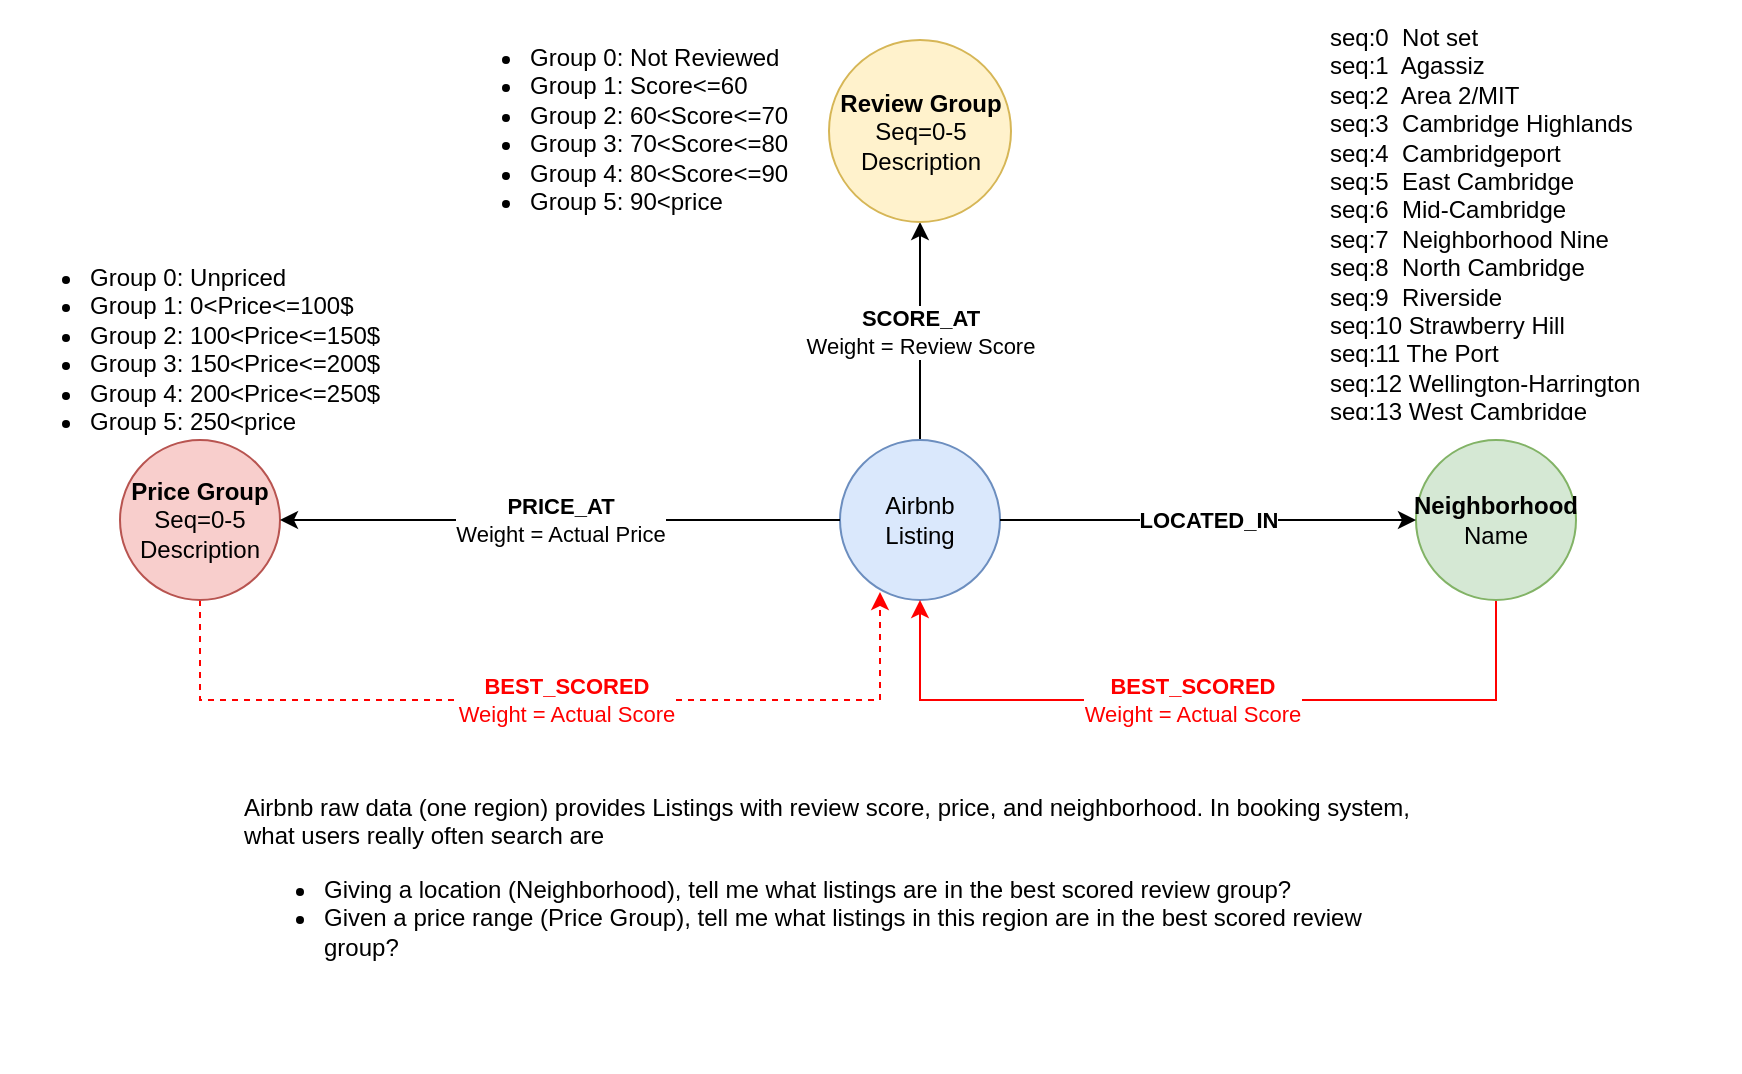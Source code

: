 <mxfile version="14.9.2" type="device" pages="2"><diagram id="QyDciJwfY77GaRU6MdRh" name="Model"><mxGraphModel dx="879" dy="1112" grid="1" gridSize="10" guides="1" tooltips="1" connect="1" arrows="1" fold="1" page="1" pageScale="1" pageWidth="850" pageHeight="1100" math="0" shadow="0"><root><mxCell id="0"/><mxCell id="1" parent="0"/><mxCell id="ktaqQ57rMbT2VgFLtTTd-11" value="&lt;div&gt;&lt;b&gt;SCORE_AT&lt;/b&gt;&lt;/div&gt;&lt;div&gt;Weight = Review Score&lt;br&gt;&lt;/div&gt;" style="edgeStyle=orthogonalEdgeStyle;rounded=0;orthogonalLoop=1;jettySize=auto;html=1;exitX=0.5;exitY=0;exitDx=0;exitDy=0;entryX=0.5;entryY=1;entryDx=0;entryDy=0;" parent="1" source="ktaqQ57rMbT2VgFLtTTd-1" target="ktaqQ57rMbT2VgFLtTTd-7" edge="1"><mxGeometry relative="1" as="geometry"/></mxCell><mxCell id="ktaqQ57rMbT2VgFLtTTd-1" value="Airbnb&lt;br&gt;Listing" style="ellipse;whiteSpace=wrap;html=1;aspect=fixed;fillColor=#dae8fc;strokeColor=#6c8ebf;" parent="1" vertex="1"><mxGeometry x="450" y="250" width="80" height="80" as="geometry"/></mxCell><mxCell id="kXWH-wgIowqPPwCWKMaN-4" style="edgeStyle=orthogonalEdgeStyle;rounded=0;orthogonalLoop=1;jettySize=auto;html=1;exitX=0.5;exitY=1;exitDx=0;exitDy=0;startArrow=none;startFill=0;endArrow=classic;endFill=1;entryX=0.5;entryY=1;entryDx=0;entryDy=0;strokeColor=#FF0000;" parent="1" target="ktaqQ57rMbT2VgFLtTTd-1" edge="1"><mxGeometry relative="1" as="geometry"><Array as="points"><mxPoint x="778" y="380"/><mxPoint x="490" y="380"/></Array><mxPoint x="778" y="330" as="sourcePoint"/><mxPoint x="190" y="380" as="targetPoint"/></mxGeometry></mxCell><mxCell id="kXWH-wgIowqPPwCWKMaN-10" value="&lt;b&gt;BEST_SCORED&lt;/b&gt;&lt;br&gt;Weight = Actual Score" style="edgeLabel;html=1;align=center;verticalAlign=middle;resizable=0;points=[];fontColor=#FF0000;" parent="kXWH-wgIowqPPwCWKMaN-4" vertex="1" connectable="0"><mxGeometry x="-0.213" relative="1" as="geometry"><mxPoint x="-50" as="offset"/></mxGeometry></mxCell><mxCell id="ktaqQ57rMbT2VgFLtTTd-2" value="&lt;b&gt;Neighborhood&lt;/b&gt;&lt;br&gt;Name" style="ellipse;whiteSpace=wrap;html=1;aspect=fixed;fillColor=#d5e8d4;strokeColor=#82b366;" parent="1" vertex="1"><mxGeometry x="738" y="250" width="80" height="80" as="geometry"/></mxCell><mxCell id="kXWH-wgIowqPPwCWKMaN-2" style="edgeStyle=orthogonalEdgeStyle;rounded=0;orthogonalLoop=1;jettySize=auto;html=1;exitX=0.5;exitY=1;exitDx=0;exitDy=0;startArrow=none;startFill=0;endArrow=classic;endFill=1;strokeColor=#FF0000;dashed=1;" parent="1" source="ktaqQ57rMbT2VgFLtTTd-6" edge="1"><mxGeometry relative="1" as="geometry"><mxPoint x="470" y="326" as="targetPoint"/><Array as="points"><mxPoint x="130" y="380"/><mxPoint x="470" y="380"/><mxPoint x="470" y="326"/></Array></mxGeometry></mxCell><mxCell id="kXWH-wgIowqPPwCWKMaN-3" value="&lt;div&gt;&lt;b&gt;BEST_SCORED&lt;/b&gt;&lt;/div&gt;&lt;div&gt;Weight = Actual Score&lt;/div&gt;" style="edgeLabel;html=1;align=center;verticalAlign=middle;resizable=0;points=[];fontColor=#FF0000;" parent="kXWH-wgIowqPPwCWKMaN-2" vertex="1" connectable="0"><mxGeometry x="0.52" relative="1" as="geometry"><mxPoint x="-105" as="offset"/></mxGeometry></mxCell><mxCell id="ktaqQ57rMbT2VgFLtTTd-6" value="&lt;b&gt;Price&amp;nbsp;Group&lt;/b&gt;&lt;br&gt;Seq=0-5&lt;br&gt;Description" style="ellipse;whiteSpace=wrap;html=1;aspect=fixed;fillColor=#f8cecc;strokeColor=#b85450;" parent="1" vertex="1"><mxGeometry x="90" y="250" width="80" height="80" as="geometry"/></mxCell><mxCell id="ktaqQ57rMbT2VgFLtTTd-7" value="&lt;b&gt;Review Group&lt;/b&gt;&lt;br&gt;Seq=0-5&lt;br&gt;Description" style="ellipse;whiteSpace=wrap;html=1;aspect=fixed;fillColor=#fff2cc;strokeColor=#d6b656;" parent="1" vertex="1"><mxGeometry x="444.5" y="50" width="91" height="91" as="geometry"/></mxCell><mxCell id="ktaqQ57rMbT2VgFLtTTd-8" value="&lt;div&gt;&lt;b&gt;PRICE_AT&lt;br&gt;&lt;/b&gt;&lt;/div&gt;Weight = Actual&amp;nbsp;Price" style="endArrow=classic;html=1;startArrow=none;startFill=0;endFill=1;" parent="1" source="ktaqQ57rMbT2VgFLtTTd-1" target="ktaqQ57rMbT2VgFLtTTd-6" edge="1"><mxGeometry width="50" height="50" relative="1" as="geometry"><mxPoint x="400" y="340" as="sourcePoint"/><mxPoint x="450" y="290" as="targetPoint"/></mxGeometry></mxCell><mxCell id="ktaqQ57rMbT2VgFLtTTd-10" value="&lt;p&gt;&lt;/p&gt;&lt;ul&gt;&lt;li&gt;Group 0: Unpriced&lt;/li&gt;&lt;li&gt;Group 1: 0&amp;lt;Price&amp;lt;=100$&lt;/li&gt;&lt;li&gt;Group 2: 100&amp;lt;Price&amp;lt;=150$&lt;/li&gt;&lt;li&gt;Group 3: 150&amp;lt;Price&amp;lt;=200$&lt;/li&gt;&lt;li&gt;Group 4: 200&amp;lt;Price&amp;lt;=250$&lt;/li&gt;&lt;li&gt;Group 5: 250&amp;lt;price&lt;/li&gt;&lt;/ul&gt;&lt;p&gt;&lt;/p&gt;" style="text;html=1;strokeColor=none;fillColor=none;spacing=5;spacingTop=-20;whiteSpace=wrap;overflow=hidden;rounded=0;" parent="1" vertex="1"><mxGeometry x="30" y="160" width="210" height="90" as="geometry"/></mxCell><mxCell id="ktaqQ57rMbT2VgFLtTTd-13" value="&lt;p&gt;&lt;/p&gt;&lt;ul&gt;&lt;li&gt;&lt;span&gt;Group 0: Not Reviewed&lt;/span&gt;&lt;/li&gt;&lt;li&gt;&lt;span&gt;Group 1: Score&amp;lt;=60&lt;/span&gt;&lt;/li&gt;&lt;li&gt;&lt;span&gt;Group 2: 60&amp;lt;Score&amp;lt;=70&lt;/span&gt;&lt;/li&gt;&lt;li&gt;&lt;span&gt;Group 3: 70&amp;lt;Score&amp;lt;=80&lt;/span&gt;&lt;/li&gt;&lt;li&gt;&lt;span&gt;Group 4: 80&amp;lt;Score&amp;lt;=90&lt;/span&gt;&lt;/li&gt;&lt;li&gt;&lt;span&gt;Group 5: 90&amp;lt;price&lt;/span&gt;&lt;/li&gt;&lt;/ul&gt;&lt;p&gt;&lt;/p&gt;" style="text;html=1;strokeColor=none;fillColor=none;spacing=5;spacingTop=-20;whiteSpace=wrap;overflow=hidden;rounded=0;" parent="1" vertex="1"><mxGeometry x="250" y="50" width="210" height="90" as="geometry"/></mxCell><mxCell id="ktaqQ57rMbT2VgFLtTTd-17" value="&lt;b&gt;LOCATED_IN&lt;/b&gt;&lt;div&gt;&lt;/div&gt;" style="endArrow=classic;html=1;entryX=0;entryY=0.5;entryDx=0;entryDy=0;startArrow=none;startFill=0;endFill=1;" parent="1" source="ktaqQ57rMbT2VgFLtTTd-1" target="ktaqQ57rMbT2VgFLtTTd-2" edge="1"><mxGeometry width="50" height="50" relative="1" as="geometry"><mxPoint x="460" y="240" as="sourcePoint"/><mxPoint x="738" y="290" as="targetPoint"/></mxGeometry></mxCell><mxCell id="xSBax607sWcLl26BWGHc-7" value="&lt;p&gt;&lt;/p&gt;&lt;div&gt;seq:0&amp;nbsp; Not set&lt;/div&gt;&lt;div&gt;seq:1&amp;nbsp; Agassiz&lt;/div&gt;&lt;div&gt;seq:2&amp;nbsp; Area 2/MIT&lt;/div&gt;&lt;div&gt;seq:3&amp;nbsp; Cambridge Highlands&lt;/div&gt;&lt;div&gt;seq:4&amp;nbsp; Cambridgeport&lt;/div&gt;&lt;div&gt;seq:5&amp;nbsp; East Cambridge&lt;/div&gt;&lt;div&gt;seq:6&amp;nbsp; Mid-Cambridge&lt;/div&gt;&lt;div&gt;seq:7&amp;nbsp; Neighborhood Nine&lt;/div&gt;&lt;div&gt;seq:8&amp;nbsp; North Cambridge&lt;/div&gt;&lt;div&gt;seq:9&amp;nbsp; Riverside&lt;/div&gt;&lt;div&gt;seq:10 Strawberry Hill&lt;/div&gt;&lt;div&gt;seq:11 The Port&lt;/div&gt;&lt;div&gt;seq:12 Wellington-Harrington&lt;/div&gt;&lt;div&gt;seq:13 West Cambridge&lt;/div&gt;&lt;p&gt;&lt;/p&gt;" style="text;html=1;strokeColor=none;fillColor=none;spacing=5;spacingTop=-20;whiteSpace=wrap;overflow=hidden;rounded=0;" parent="1" vertex="1"><mxGeometry x="690" y="40" width="210" height="200" as="geometry"/></mxCell><mxCell id="xSBax607sWcLl26BWGHc-8" value="&lt;font color=&quot;#000000&quot;&gt;Airbnb raw data (one region) provides Listings with review score, price, and neighborhood.&amp;nbsp;In booking system, what users really often search are&lt;br&gt;&lt;ul&gt;&lt;li&gt;&lt;font color=&quot;#000000&quot;&gt;Giving a location (Neighborhood), tell me what listings are in the best scored review group?&lt;/font&gt;&lt;/li&gt;&lt;li&gt;&lt;font color=&quot;#000000&quot;&gt;Given a price range (Price Group), tell me what listings in this region are in the best scored review group?&lt;/font&gt;&lt;/li&gt;&lt;/ul&gt;&lt;br&gt;&lt;br&gt;&lt;br&gt;&lt;/font&gt;" style="text;whiteSpace=wrap;html=1;fontColor=#FF0000;" parent="1" vertex="1"><mxGeometry x="150" y="420" width="600" height="110" as="geometry"/></mxCell></root></mxGraphModel></diagram><diagram id="I9vG0rQ4xbZNEY8EmH2r" name="Projection"><mxGraphModel dx="2512" dy="768" grid="1" gridSize="10" guides="1" tooltips="1" connect="1" arrows="1" fold="1" page="1" pageScale="1" pageWidth="850" pageHeight="1100" math="0" shadow="0"><root><mxCell id="0"/><mxCell id="1" parent="0"/><mxCell id="oh7RQ_1vxVJhIOg4Lg8L-2" style="edgeStyle=none;rounded=0;orthogonalLoop=1;jettySize=auto;html=1;exitX=1;exitY=0.5;exitDx=0;exitDy=0;entryX=0;entryY=0.5;entryDx=0;entryDy=0;startArrow=none;startFill=0;endArrow=classic;endFill=1;" edge="1" parent="1" source="Kf3IRzQyl1ECLMGFlDvP-2" target="Kf3IRzQyl1ECLMGFlDvP-9"><mxGeometry relative="1" as="geometry"/></mxCell><mxCell id="oh7RQ_1vxVJhIOg4Lg8L-3" value="&lt;div&gt;&lt;b&gt;REVIEW SCORE IN&lt;/b&gt;&lt;/div&gt;&lt;div&gt;98&lt;br&gt;&lt;/div&gt;" style="edgeLabel;html=1;align=center;verticalAlign=middle;resizable=0;points=[];" vertex="1" connectable="0" parent="oh7RQ_1vxVJhIOg4Lg8L-2"><mxGeometry x="-0.272" y="-2" relative="1" as="geometry"><mxPoint as="offset"/></mxGeometry></mxCell><mxCell id="Kf3IRzQyl1ECLMGFlDvP-2" value="Airbnb&lt;br&gt;&lt;div&gt;Listing&lt;/div&gt;&lt;div&gt;11945&lt;/div&gt;" style="ellipse;whiteSpace=wrap;html=1;aspect=fixed;fillColor=#dae8fc;strokeColor=#6c8ebf;" vertex="1" parent="1"><mxGeometry x="-280" y="440" width="80" height="80" as="geometry"/></mxCell><mxCell id="Kf3IRzQyl1ECLMGFlDvP-63" value="&lt;br&gt;&lt;div&gt;&lt;b&gt;REVIEW SCORE IN&lt;br&gt;&lt;/b&gt;&lt;/div&gt;7 Listings" style="edgeStyle=none;rounded=0;orthogonalLoop=1;jettySize=auto;html=1;exitX=1;exitY=0.5;exitDx=0;exitDy=0;entryX=0;entryY=0.5;entryDx=0;entryDy=0;startArrow=none;startFill=0;endArrow=classic;endFill=1;" edge="1" parent="1" source="Kf3IRzQyl1ECLMGFlDvP-8" target="Kf3IRzQyl1ECLMGFlDvP-56"><mxGeometry relative="1" as="geometry"/></mxCell><mxCell id="Kf3IRzQyl1ECLMGFlDvP-64" style="edgeStyle=none;rounded=0;orthogonalLoop=1;jettySize=auto;html=1;exitX=1;exitY=0.5;exitDx=0;exitDy=0;startArrow=none;startFill=0;endArrow=classic;endFill=1;" edge="1" parent="1" source="Kf3IRzQyl1ECLMGFlDvP-8" target="Kf3IRzQyl1ECLMGFlDvP-57"><mxGeometry relative="1" as="geometry"/></mxCell><mxCell id="Kf3IRzQyl1ECLMGFlDvP-71" value="&lt;div&gt;&lt;b&gt;REVIEW SCORE IN&lt;br&gt;&lt;/b&gt;&lt;/div&gt;2 Listings" style="edgeLabel;html=1;align=center;verticalAlign=middle;resizable=0;points=[];" vertex="1" connectable="0" parent="Kf3IRzQyl1ECLMGFlDvP-64"><mxGeometry x="0.173" y="2" relative="1" as="geometry"><mxPoint x="1" as="offset"/></mxGeometry></mxCell><mxCell id="Kf3IRzQyl1ECLMGFlDvP-65" style="edgeStyle=none;rounded=0;orthogonalLoop=1;jettySize=auto;html=1;exitX=0;exitY=0.5;exitDx=0;exitDy=0;entryX=0;entryY=0.5;entryDx=0;entryDy=0;startArrow=none;startFill=0;endArrow=classic;endFill=1;" edge="1" parent="1" source="Kf3IRzQyl1ECLMGFlDvP-8" target="Kf3IRzQyl1ECLMGFlDvP-58"><mxGeometry relative="1" as="geometry"/></mxCell><mxCell id="Kf3IRzQyl1ECLMGFlDvP-70" value="&lt;div&gt;&lt;b&gt;REVIEW SCORE IN&lt;br&gt;&lt;/b&gt;&lt;/div&gt;13 Listings" style="edgeLabel;html=1;align=center;verticalAlign=middle;resizable=0;points=[];" vertex="1" connectable="0" parent="Kf3IRzQyl1ECLMGFlDvP-65"><mxGeometry x="0.307" y="-3" relative="1" as="geometry"><mxPoint as="offset"/></mxGeometry></mxCell><mxCell id="Kf3IRzQyl1ECLMGFlDvP-66" style="edgeStyle=none;rounded=0;orthogonalLoop=1;jettySize=auto;html=1;exitX=1;exitY=0.5;exitDx=0;exitDy=0;startArrow=none;startFill=0;endArrow=classic;endFill=1;" edge="1" parent="1" source="Kf3IRzQyl1ECLMGFlDvP-8" target="Kf3IRzQyl1ECLMGFlDvP-59"><mxGeometry relative="1" as="geometry"/></mxCell><mxCell id="Kf3IRzQyl1ECLMGFlDvP-69" value="&lt;div&gt;&lt;b&gt;REVIEW SCORE IN&lt;br&gt;&lt;/b&gt;&lt;/div&gt;41 Listings" style="edgeLabel;html=1;align=center;verticalAlign=middle;resizable=0;points=[];" vertex="1" connectable="0" parent="Kf3IRzQyl1ECLMGFlDvP-66"><mxGeometry x="0.103" y="-1" relative="1" as="geometry"><mxPoint as="offset"/></mxGeometry></mxCell><mxCell id="Kf3IRzQyl1ECLMGFlDvP-67" style="edgeStyle=none;rounded=0;orthogonalLoop=1;jettySize=auto;html=1;exitX=1;exitY=0.5;exitDx=0;exitDy=0;startArrow=none;startFill=0;endArrow=classic;endFill=1;entryX=0;entryY=0.5;entryDx=0;entryDy=0;" edge="1" parent="1" source="Kf3IRzQyl1ECLMGFlDvP-8" target="Kf3IRzQyl1ECLMGFlDvP-9"><mxGeometry relative="1" as="geometry"/></mxCell><mxCell id="Kf3IRzQyl1ECLMGFlDvP-68" value="&lt;div&gt;&lt;b&gt;REVIEW SCORE IN&lt;br&gt;&lt;/b&gt;&lt;/div&gt;272 Listings" style="edgeLabel;html=1;align=center;verticalAlign=middle;resizable=0;points=[];" vertex="1" connectable="0" parent="Kf3IRzQyl1ECLMGFlDvP-67"><mxGeometry x="0.084" y="-2" relative="1" as="geometry"><mxPoint as="offset"/></mxGeometry></mxCell><mxCell id="Kf3IRzQyl1ECLMGFlDvP-73" style="edgeStyle=none;rounded=0;orthogonalLoop=1;jettySize=auto;html=1;exitX=0.5;exitY=1;exitDx=0;exitDy=0;startArrow=none;startFill=0;endArrow=classic;endFill=1;entryX=0.5;entryY=0;entryDx=0;entryDy=0;" edge="1" parent="1" source="Kf3IRzQyl1ECLMGFlDvP-8" target="Kf3IRzQyl1ECLMGFlDvP-2"><mxGeometry relative="1" as="geometry"><mxPoint x="280" y="340" as="targetPoint"/></mxGeometry></mxCell><mxCell id="iZriGrL82HuK7qMeYfQL-1" value="&lt;div&gt;&lt;b&gt;LISTINGS IN BEST REVIEW GROUP&lt;br&gt;&lt;/b&gt;&lt;/div&gt;Score = 98" style="edgeLabel;html=1;align=center;verticalAlign=middle;resizable=0;points=[];" vertex="1" connectable="0" parent="Kf3IRzQyl1ECLMGFlDvP-73"><mxGeometry x="-0.7" y="2" relative="1" as="geometry"><mxPoint x="8" y="25" as="offset"/></mxGeometry></mxCell><mxCell id="Kf3IRzQyl1ECLMGFlDvP-8" value="&lt;div&gt;Price Group 1&lt;/div&gt;&lt;div&gt;0 - 100$&lt;br&gt;&lt;/div&gt;" style="ellipse;whiteSpace=wrap;html=1;aspect=fixed;fillColor=#f8cecc;strokeColor=#b85450;" vertex="1" parent="1"><mxGeometry x="-280" y="240" width="80" height="80" as="geometry"/></mxCell><mxCell id="Kf3IRzQyl1ECLMGFlDvP-9" value="&lt;div&gt;Score Group 5&lt;br&gt;&lt;/div&gt;&lt;div&gt;91 - 100&lt;br&gt;&lt;/div&gt;" style="ellipse;whiteSpace=wrap;html=1;aspect=fixed;fillColor=#fff2cc;strokeColor=#d6b656;" vertex="1" parent="1"><mxGeometry x="40" y="440" width="80" height="80" as="geometry"/></mxCell><mxCell id="11H2f_OOoJGOfhfLt1JF-1" value="&#xA;BELONG TO SAME HOST&#xA;&#xA;" style="edgeStyle=none;rounded=0;orthogonalLoop=1;jettySize=auto;html=1;exitX=1;exitY=0.5;exitDx=0;exitDy=0;entryX=0;entryY=0.5;entryDx=0;entryDy=0;startArrow=classic;startFill=1;endArrow=classic;endFill=1;" edge="1" parent="1" source="Kf3IRzQyl1ECLMGFlDvP-14" target="31aF6zemt0hM9pzY_Fbx-3"><mxGeometry relative="1" as="geometry"/></mxCell><mxCell id="Kf3IRzQyl1ECLMGFlDvP-14" value="Airbnb&lt;br&gt;&lt;div&gt;Listing&lt;/div&gt;577384" style="ellipse;whiteSpace=wrap;html=1;aspect=fixed;fillColor=#dae8fc;strokeColor=#6c8ebf;" vertex="1" parent="1"><mxGeometry x="-750" y="180" width="80" height="80" as="geometry"/></mxCell><mxCell id="Kf3IRzQyl1ECLMGFlDvP-52" value="&lt;div&gt;Price Group 2&lt;br&gt;&lt;/div&gt;&lt;div&gt;100 - 150$&lt;br&gt;&lt;/div&gt;" style="ellipse;whiteSpace=wrap;html=1;aspect=fixed;fillColor=#f8cecc;strokeColor=#b85450;" vertex="1" parent="1"><mxGeometry x="-390" y="30" width="80" height="80" as="geometry"/></mxCell><mxCell id="Kf3IRzQyl1ECLMGFlDvP-53" value="&lt;div&gt;Price Group 4&lt;br&gt;&lt;/div&gt;&lt;div&gt;200 - 250$&lt;br&gt;&lt;/div&gt;" style="ellipse;whiteSpace=wrap;html=1;aspect=fixed;fillColor=#f8cecc;strokeColor=#b85450;" vertex="1" parent="1"><mxGeometry x="-200" y="30" width="80" height="80" as="geometry"/></mxCell><mxCell id="Kf3IRzQyl1ECLMGFlDvP-54" value="&lt;div&gt;Price Group 5&lt;br&gt;&lt;/div&gt;&lt;div&gt;Above 250$&lt;br&gt;&lt;/div&gt;" style="ellipse;whiteSpace=wrap;html=1;aspect=fixed;fillColor=#f8cecc;strokeColor=#b85450;" vertex="1" parent="1"><mxGeometry x="-100" y="30" width="80" height="80" as="geometry"/></mxCell><mxCell id="Kf3IRzQyl1ECLMGFlDvP-55" value="&lt;div&gt;Price Group 3&lt;br&gt;&lt;/div&gt;&lt;div&gt;150 - 200$&lt;br&gt;&lt;/div&gt;" style="ellipse;whiteSpace=wrap;html=1;aspect=fixed;fillColor=#f8cecc;strokeColor=#b85450;" vertex="1" parent="1"><mxGeometry x="-300" y="30" width="80" height="80" as="geometry"/></mxCell><mxCell id="Kf3IRzQyl1ECLMGFlDvP-56" value="&lt;div&gt;Score Group 1&lt;/div&gt;&lt;div&gt;&amp;lt;=60&lt;br&gt;&lt;/div&gt;" style="ellipse;whiteSpace=wrap;html=1;aspect=fixed;fillColor=#fff2cc;strokeColor=#d6b656;" vertex="1" parent="1"><mxGeometry x="30" y="70" width="80" height="80" as="geometry"/></mxCell><mxCell id="Kf3IRzQyl1ECLMGFlDvP-57" value="&lt;div&gt;Score Group 2&lt;br&gt;&lt;/div&gt;&lt;div&gt;61 - 70&lt;br&gt;&lt;/div&gt;" style="ellipse;whiteSpace=wrap;html=1;aspect=fixed;fillColor=#fff2cc;strokeColor=#d6b656;" vertex="1" parent="1"><mxGeometry x="30" y="160" width="80" height="80" as="geometry"/></mxCell><mxCell id="Kf3IRzQyl1ECLMGFlDvP-58" value="&lt;div&gt;Score Group 3&lt;br&gt;&lt;/div&gt;&lt;div&gt;71 - 80&lt;br&gt;&lt;/div&gt;" style="ellipse;whiteSpace=wrap;html=1;aspect=fixed;fillColor=#fff2cc;strokeColor=#d6b656;" vertex="1" parent="1"><mxGeometry x="30" y="250" width="80" height="80" as="geometry"/></mxCell><mxCell id="Kf3IRzQyl1ECLMGFlDvP-59" value="&lt;div&gt;Score Group 4&lt;br&gt;&lt;/div&gt;&lt;div&gt;81 - 90&lt;br&gt;&lt;/div&gt;" style="ellipse;whiteSpace=wrap;html=1;aspect=fixed;fillColor=#fff2cc;strokeColor=#d6b656;" vertex="1" parent="1"><mxGeometry x="30" y="340" width="80" height="80" as="geometry"/></mxCell><mxCell id="t3ocIHa-veu0nMzai3Zd-2" style="edgeStyle=none;rounded=0;orthogonalLoop=1;jettySize=auto;html=1;exitX=0;exitY=0.5;exitDx=0;exitDy=0;entryX=1;entryY=0.5;entryDx=0;entryDy=0;startArrow=none;startFill=0;endArrow=classic;endFill=1;" edge="1" parent="1" source="t3ocIHa-veu0nMzai3Zd-1" target="Kf3IRzQyl1ECLMGFlDvP-56"><mxGeometry relative="1" as="geometry"/></mxCell><mxCell id="t3ocIHa-veu0nMzai3Zd-9" value="&lt;br&gt;&lt;div&gt;&lt;b&gt;REVIEW SCORE IN&lt;br&gt;&lt;/b&gt;&lt;/div&gt;1 Listings" style="edgeLabel;html=1;align=center;verticalAlign=middle;resizable=0;points=[];" vertex="1" connectable="0" parent="t3ocIHa-veu0nMzai3Zd-2"><mxGeometry x="0.134" y="-1" relative="1" as="geometry"><mxPoint as="offset"/></mxGeometry></mxCell><mxCell id="t3ocIHa-veu0nMzai3Zd-3" style="edgeStyle=none;rounded=0;orthogonalLoop=1;jettySize=auto;html=1;exitX=0;exitY=0.5;exitDx=0;exitDy=0;entryX=1;entryY=0.5;entryDx=0;entryDy=0;startArrow=none;startFill=0;endArrow=classic;endFill=1;" edge="1" parent="1" source="t3ocIHa-veu0nMzai3Zd-1" target="Kf3IRzQyl1ECLMGFlDvP-57"><mxGeometry relative="1" as="geometry"/></mxCell><mxCell id="t3ocIHa-veu0nMzai3Zd-10" value="&lt;br&gt;&lt;div&gt;&lt;b&gt;REVIEW SCORE IN&lt;br&gt;&lt;/b&gt;&lt;/div&gt;1 Listings" style="edgeLabel;html=1;align=center;verticalAlign=middle;resizable=0;points=[];" vertex="1" connectable="0" parent="t3ocIHa-veu0nMzai3Zd-3"><mxGeometry x="0.333" y="1" relative="1" as="geometry"><mxPoint as="offset"/></mxGeometry></mxCell><mxCell id="t3ocIHa-veu0nMzai3Zd-4" style="edgeStyle=none;rounded=0;orthogonalLoop=1;jettySize=auto;html=1;entryX=1;entryY=0.5;entryDx=0;entryDy=0;startArrow=none;startFill=0;endArrow=classic;endFill=1;exitX=0;exitY=0.5;exitDx=0;exitDy=0;" edge="1" parent="1" source="t3ocIHa-veu0nMzai3Zd-1" target="Kf3IRzQyl1ECLMGFlDvP-58"><mxGeometry relative="1" as="geometry"><mxPoint x="340" y="180" as="sourcePoint"/></mxGeometry></mxCell><mxCell id="t3ocIHa-veu0nMzai3Zd-11" value="&lt;br&gt;&lt;div&gt;&lt;b&gt;REVIEW SCORE IN&lt;br&gt;&lt;/b&gt;&lt;/div&gt;3 Listings" style="edgeLabel;html=1;align=center;verticalAlign=middle;resizable=0;points=[];" vertex="1" connectable="0" parent="t3ocIHa-veu0nMzai3Zd-4"><mxGeometry x="0.245" y="-1" relative="1" as="geometry"><mxPoint as="offset"/></mxGeometry></mxCell><mxCell id="t3ocIHa-veu0nMzai3Zd-5" style="edgeStyle=none;rounded=0;orthogonalLoop=1;jettySize=auto;html=1;exitX=0;exitY=0.5;exitDx=0;exitDy=0;entryX=1;entryY=0.5;entryDx=0;entryDy=0;startArrow=none;startFill=0;endArrow=classic;endFill=1;" edge="1" parent="1" source="t3ocIHa-veu0nMzai3Zd-1" target="Kf3IRzQyl1ECLMGFlDvP-59"><mxGeometry relative="1" as="geometry"/></mxCell><mxCell id="t3ocIHa-veu0nMzai3Zd-12" value="&lt;br&gt;&lt;div&gt;&lt;b&gt;REVIEW SCORE IN&lt;br&gt;&lt;/b&gt;&lt;/div&gt;10 Listings" style="edgeLabel;html=1;align=center;verticalAlign=middle;resizable=0;points=[];" vertex="1" connectable="0" parent="t3ocIHa-veu0nMzai3Zd-5"><mxGeometry x="0.351" y="-1" relative="1" as="geometry"><mxPoint as="offset"/></mxGeometry></mxCell><mxCell id="t3ocIHa-veu0nMzai3Zd-8" style="edgeStyle=none;rounded=0;orthogonalLoop=1;jettySize=auto;html=1;exitX=0;exitY=0.5;exitDx=0;exitDy=0;entryX=1;entryY=0.5;entryDx=0;entryDy=0;startArrow=none;startFill=0;endArrow=classic;endFill=1;" edge="1" parent="1" source="t3ocIHa-veu0nMzai3Zd-1" target="Kf3IRzQyl1ECLMGFlDvP-9"><mxGeometry relative="1" as="geometry"/></mxCell><mxCell id="t3ocIHa-veu0nMzai3Zd-13" value="&lt;br&gt;&lt;div&gt;&lt;b&gt;REVIEW SCORE IN&lt;br&gt;&lt;/b&gt;&lt;/div&gt;105 Listings" style="edgeLabel;html=1;align=center;verticalAlign=middle;resizable=0;points=[];" vertex="1" connectable="0" parent="t3ocIHa-veu0nMzai3Zd-8"><mxGeometry x="0.151" y="-3" relative="1" as="geometry"><mxPoint as="offset"/></mxGeometry></mxCell><mxCell id="t3ocIHa-veu0nMzai3Zd-1" value="&lt;div&gt;&lt;br&gt;&lt;/div&gt;&lt;div&gt;Neighborhood&lt;/div&gt;&lt;div&gt;&lt;table&gt;&lt;tbody&gt;&lt;tr&gt;&lt;td&gt;East Cambridge&lt;/td&gt;&lt;/tr&gt;&lt;/tbody&gt;&lt;/table&gt;&lt;br&gt;&lt;/div&gt;" style="ellipse;whiteSpace=wrap;html=1;aspect=fixed;fillColor=#d5e8d4;strokeColor=#82b366;" vertex="1" parent="1"><mxGeometry x="340" y="220" width="80" height="80" as="geometry"/></mxCell><mxCell id="t3ocIHa-veu0nMzai3Zd-7" style="edgeStyle=none;rounded=0;orthogonalLoop=1;jettySize=auto;html=1;entryX=0;entryY=0.5;entryDx=0;entryDy=0;startArrow=none;startFill=0;endArrow=classic;endFill=1;" edge="1" parent="1" source="t3ocIHa-veu0nMzai3Zd-1" target="t3ocIHa-veu0nMzai3Zd-1"><mxGeometry relative="1" as="geometry"/></mxCell><mxCell id="oh7RQ_1vxVJhIOg4Lg8L-4" style="edgeStyle=none;rounded=0;orthogonalLoop=1;jettySize=auto;html=1;exitX=0;exitY=0.5;exitDx=0;exitDy=0;entryX=1;entryY=0.5;entryDx=0;entryDy=0;startArrow=none;startFill=0;endArrow=classic;endFill=1;" edge="1" parent="1" source="t3ocIHa-veu0nMzai3Zd-14" target="Kf3IRzQyl1ECLMGFlDvP-9"><mxGeometry relative="1" as="geometry"/></mxCell><mxCell id="oh7RQ_1vxVJhIOg4Lg8L-5" value="&lt;div&gt;&lt;b&gt;REVIEW SCORE IN&lt;/b&gt;&lt;/div&gt;&lt;div&gt;93&lt;br&gt;&lt;/div&gt;" style="edgeLabel;html=1;align=center;verticalAlign=middle;resizable=0;points=[];" vertex="1" connectable="0" parent="oh7RQ_1vxVJhIOg4Lg8L-4"><mxGeometry x="-0.291" relative="1" as="geometry"><mxPoint as="offset"/></mxGeometry></mxCell><mxCell id="t3ocIHa-veu0nMzai3Zd-14" value="Airbnb&lt;br&gt;&lt;div&gt;Listing&lt;/div&gt;&lt;div&gt;675441&lt;/div&gt;" style="ellipse;whiteSpace=wrap;html=1;aspect=fixed;fillColor=#dae8fc;strokeColor=#6c8ebf;" vertex="1" parent="1"><mxGeometry x="340" y="440" width="80" height="80" as="geometry"/></mxCell><mxCell id="t3ocIHa-veu0nMzai3Zd-15" style="edgeStyle=none;rounded=0;orthogonalLoop=1;jettySize=auto;html=1;exitX=0.5;exitY=1;exitDx=0;exitDy=0;startArrow=none;startFill=0;endArrow=classic;endFill=1;" edge="1" parent="1" source="t3ocIHa-veu0nMzai3Zd-1" target="t3ocIHa-veu0nMzai3Zd-14"><mxGeometry relative="1" as="geometry"><mxPoint x="450" y="370" as="sourcePoint"/><mxPoint x="450" y="540" as="targetPoint"/></mxGeometry></mxCell><mxCell id="t3ocIHa-veu0nMzai3Zd-16" value="&lt;div&gt;&lt;b&gt;LISTINGS IN BEST REVIEW GROUP&lt;br&gt;&lt;/b&gt;&lt;/div&gt;Score = 93" style="edgeLabel;html=1;align=center;verticalAlign=middle;resizable=0;points=[];" vertex="1" connectable="0" parent="t3ocIHa-veu0nMzai3Zd-15"><mxGeometry x="-0.7" y="2" relative="1" as="geometry"><mxPoint x="8" y="25" as="offset"/></mxGeometry></mxCell><mxCell id="31aF6zemt0hM9pzY_Fbx-1" value="&lt;div&gt;&lt;br&gt;&lt;/div&gt;&lt;div&gt;Neighborhood&lt;/div&gt;&lt;div&gt;&lt;table&gt;&lt;tbody&gt;&lt;tr&gt;&lt;td&gt;Mid- Cambridge&lt;/td&gt;&lt;/tr&gt;&lt;/tbody&gt;&lt;/table&gt;&lt;br&gt;&lt;/div&gt;" style="ellipse;whiteSpace=wrap;html=1;aspect=fixed;fillColor=#d5e8d4;strokeColor=#82b366;" vertex="1" parent="1"><mxGeometry x="290" y="20" width="80" height="80" as="geometry"/></mxCell><mxCell id="31aF6zemt0hM9pzY_Fbx-2" value="&lt;div&gt;&lt;br&gt;&lt;/div&gt;&lt;div&gt;Neighborhood&lt;/div&gt;&lt;div&gt;&lt;table&gt;&lt;tbody&gt;&lt;tr&gt;&lt;td&gt;Area 2 / MIT&lt;/td&gt;&lt;/tr&gt;&lt;/tbody&gt;&lt;/table&gt;&lt;br&gt;&lt;/div&gt;" style="ellipse;whiteSpace=wrap;html=1;aspect=fixed;fillColor=#d5e8d4;strokeColor=#82b366;" vertex="1" parent="1"><mxGeometry x="400" y="20" width="80" height="80" as="geometry"/></mxCell><mxCell id="11H2f_OOoJGOfhfLt1JF-2" value="&#xA;BELONG TO SAME HOST&#xA;&#xA;" style="edgeStyle=none;rounded=0;orthogonalLoop=1;jettySize=auto;html=1;exitX=0.5;exitY=1;exitDx=0;exitDy=0;entryX=0.5;entryY=0;entryDx=0;entryDy=0;startArrow=classic;startFill=1;endArrow=classic;endFill=1;" edge="1" parent="1" source="31aF6zemt0hM9pzY_Fbx-3" target="31aF6zemt0hM9pzY_Fbx-4"><mxGeometry relative="1" as="geometry"/></mxCell><mxCell id="31aF6zemt0hM9pzY_Fbx-3" value="Airbnb&lt;br&gt;&lt;div&gt;Listing&lt;/div&gt;1193875" style="ellipse;whiteSpace=wrap;html=1;aspect=fixed;fillColor=#dae8fc;strokeColor=#6c8ebf;" vertex="1" parent="1"><mxGeometry x="-470" y="180" width="80" height="80" as="geometry"/></mxCell><mxCell id="11H2f_OOoJGOfhfLt1JF-3" value="&#xA;BELONG TO SAME HOST&#xA;&#xA;" style="edgeStyle=none;rounded=0;orthogonalLoop=1;jettySize=auto;html=1;exitX=0;exitY=0.5;exitDx=0;exitDy=0;startArrow=classic;startFill=1;endArrow=classic;endFill=1;" edge="1" parent="1" source="31aF6zemt0hM9pzY_Fbx-4" target="31aF6zemt0hM9pzY_Fbx-5"><mxGeometry relative="1" as="geometry"/></mxCell><mxCell id="11H2f_OOoJGOfhfLt1JF-6" value="&#xA;BELONG TO SAME HOST&#xA;&#xA;" style="edgeStyle=none;rounded=0;orthogonalLoop=1;jettySize=auto;html=1;exitX=0;exitY=0;exitDx=0;exitDy=0;entryX=1;entryY=1;entryDx=0;entryDy=0;startArrow=classic;startFill=1;endArrow=classic;endFill=1;" edge="1" parent="1" source="31aF6zemt0hM9pzY_Fbx-4" target="Kf3IRzQyl1ECLMGFlDvP-14"><mxGeometry x="-0.24" y="-80" relative="1" as="geometry"><mxPoint as="offset"/></mxGeometry></mxCell><mxCell id="31aF6zemt0hM9pzY_Fbx-4" value="Airbnb&lt;br&gt;&lt;div&gt;Listing&lt;/div&gt;1203031" style="ellipse;whiteSpace=wrap;html=1;aspect=fixed;fillColor=#dae8fc;strokeColor=#6c8ebf;" vertex="1" parent="1"><mxGeometry x="-470" y="380" width="80" height="80" as="geometry"/></mxCell><mxCell id="11H2f_OOoJGOfhfLt1JF-4" value="&#xA;BELONG TO SAME HOST&#xA;&#xA;" style="edgeStyle=none;rounded=0;orthogonalLoop=1;jettySize=auto;html=1;exitX=0.5;exitY=0;exitDx=0;exitDy=0;entryX=0.5;entryY=1;entryDx=0;entryDy=0;startArrow=classic;startFill=1;endArrow=classic;endFill=1;" edge="1" parent="1" source="31aF6zemt0hM9pzY_Fbx-5" target="Kf3IRzQyl1ECLMGFlDvP-14"><mxGeometry relative="1" as="geometry"/></mxCell><mxCell id="11H2f_OOoJGOfhfLt1JF-5" value="&#xA;BELONG TO SAME HOST&#xA;&#xA;" style="edgeStyle=none;rounded=0;orthogonalLoop=1;jettySize=auto;html=1;exitX=1;exitY=0;exitDx=0;exitDy=0;entryX=0;entryY=1;entryDx=0;entryDy=0;startArrow=classic;startFill=1;endArrow=classic;endFill=1;" edge="1" parent="1" source="31aF6zemt0hM9pzY_Fbx-5" target="31aF6zemt0hM9pzY_Fbx-3"><mxGeometry x="-0.236" y="44" relative="1" as="geometry"><mxPoint as="offset"/></mxGeometry></mxCell><mxCell id="31aF6zemt0hM9pzY_Fbx-5" value="Airbnb&lt;br&gt;&lt;div&gt;Listing&lt;/div&gt;1200294" style="ellipse;whiteSpace=wrap;html=1;aspect=fixed;fillColor=#dae8fc;strokeColor=#6c8ebf;" vertex="1" parent="1"><mxGeometry x="-750" y="380" width="80" height="80" as="geometry"/></mxCell></root></mxGraphModel></diagram></mxfile>